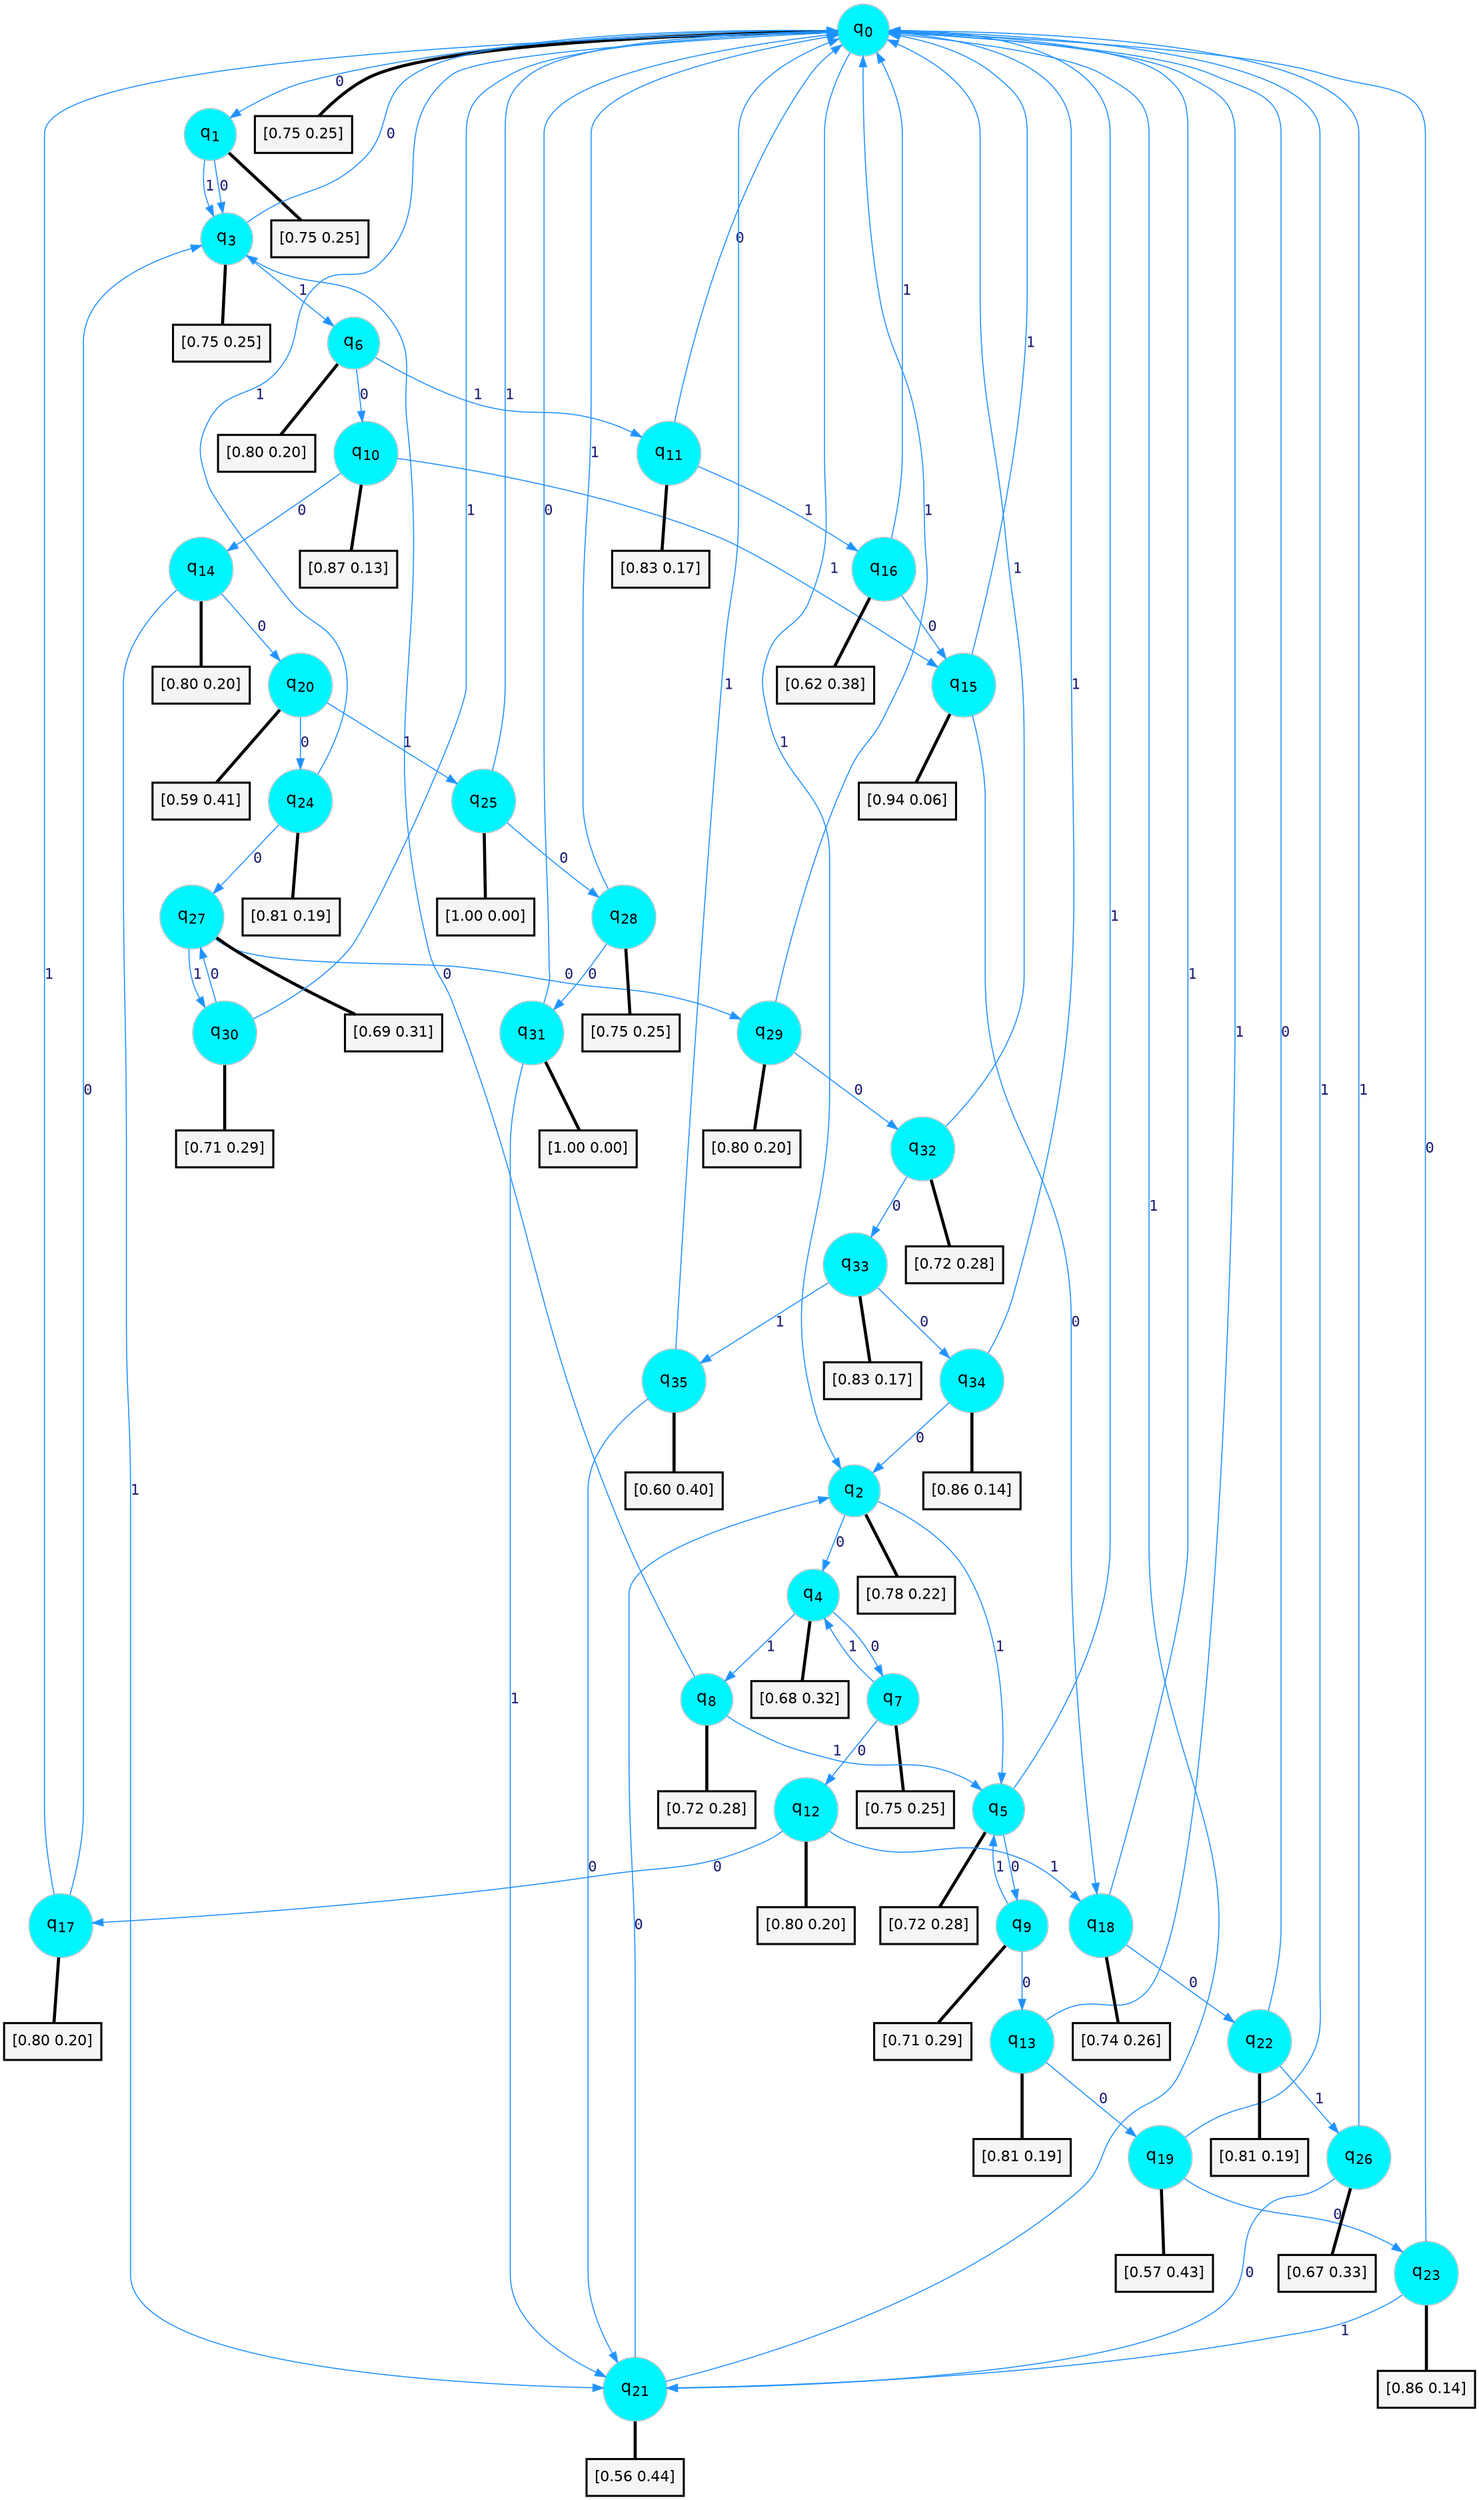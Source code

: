 digraph G {
graph [
bgcolor=transparent, dpi=300, rankdir=TD, size="40,25"];
node [
color=gray, fillcolor=turquoise1, fontcolor=black, fontname=Helvetica, fontsize=16, fontweight=bold, shape=circle, style=filled];
edge [
arrowsize=1, color=dodgerblue1, fontcolor=midnightblue, fontname=courier, fontweight=bold, penwidth=1, style=solid, weight=20];
0[label=<q<SUB>0</SUB>>];
1[label=<q<SUB>1</SUB>>];
2[label=<q<SUB>2</SUB>>];
3[label=<q<SUB>3</SUB>>];
4[label=<q<SUB>4</SUB>>];
5[label=<q<SUB>5</SUB>>];
6[label=<q<SUB>6</SUB>>];
7[label=<q<SUB>7</SUB>>];
8[label=<q<SUB>8</SUB>>];
9[label=<q<SUB>9</SUB>>];
10[label=<q<SUB>10</SUB>>];
11[label=<q<SUB>11</SUB>>];
12[label=<q<SUB>12</SUB>>];
13[label=<q<SUB>13</SUB>>];
14[label=<q<SUB>14</SUB>>];
15[label=<q<SUB>15</SUB>>];
16[label=<q<SUB>16</SUB>>];
17[label=<q<SUB>17</SUB>>];
18[label=<q<SUB>18</SUB>>];
19[label=<q<SUB>19</SUB>>];
20[label=<q<SUB>20</SUB>>];
21[label=<q<SUB>21</SUB>>];
22[label=<q<SUB>22</SUB>>];
23[label=<q<SUB>23</SUB>>];
24[label=<q<SUB>24</SUB>>];
25[label=<q<SUB>25</SUB>>];
26[label=<q<SUB>26</SUB>>];
27[label=<q<SUB>27</SUB>>];
28[label=<q<SUB>28</SUB>>];
29[label=<q<SUB>29</SUB>>];
30[label=<q<SUB>30</SUB>>];
31[label=<q<SUB>31</SUB>>];
32[label=<q<SUB>32</SUB>>];
33[label=<q<SUB>33</SUB>>];
34[label=<q<SUB>34</SUB>>];
35[label=<q<SUB>35</SUB>>];
36[label="[0.75 0.25]", shape=box,fontcolor=black, fontname=Helvetica, fontsize=14, penwidth=2, fillcolor=whitesmoke,color=black];
37[label="[0.75 0.25]", shape=box,fontcolor=black, fontname=Helvetica, fontsize=14, penwidth=2, fillcolor=whitesmoke,color=black];
38[label="[0.78 0.22]", shape=box,fontcolor=black, fontname=Helvetica, fontsize=14, penwidth=2, fillcolor=whitesmoke,color=black];
39[label="[0.75 0.25]", shape=box,fontcolor=black, fontname=Helvetica, fontsize=14, penwidth=2, fillcolor=whitesmoke,color=black];
40[label="[0.68 0.32]", shape=box,fontcolor=black, fontname=Helvetica, fontsize=14, penwidth=2, fillcolor=whitesmoke,color=black];
41[label="[0.72 0.28]", shape=box,fontcolor=black, fontname=Helvetica, fontsize=14, penwidth=2, fillcolor=whitesmoke,color=black];
42[label="[0.80 0.20]", shape=box,fontcolor=black, fontname=Helvetica, fontsize=14, penwidth=2, fillcolor=whitesmoke,color=black];
43[label="[0.75 0.25]", shape=box,fontcolor=black, fontname=Helvetica, fontsize=14, penwidth=2, fillcolor=whitesmoke,color=black];
44[label="[0.72 0.28]", shape=box,fontcolor=black, fontname=Helvetica, fontsize=14, penwidth=2, fillcolor=whitesmoke,color=black];
45[label="[0.71 0.29]", shape=box,fontcolor=black, fontname=Helvetica, fontsize=14, penwidth=2, fillcolor=whitesmoke,color=black];
46[label="[0.87 0.13]", shape=box,fontcolor=black, fontname=Helvetica, fontsize=14, penwidth=2, fillcolor=whitesmoke,color=black];
47[label="[0.83 0.17]", shape=box,fontcolor=black, fontname=Helvetica, fontsize=14, penwidth=2, fillcolor=whitesmoke,color=black];
48[label="[0.80 0.20]", shape=box,fontcolor=black, fontname=Helvetica, fontsize=14, penwidth=2, fillcolor=whitesmoke,color=black];
49[label="[0.81 0.19]", shape=box,fontcolor=black, fontname=Helvetica, fontsize=14, penwidth=2, fillcolor=whitesmoke,color=black];
50[label="[0.80 0.20]", shape=box,fontcolor=black, fontname=Helvetica, fontsize=14, penwidth=2, fillcolor=whitesmoke,color=black];
51[label="[0.94 0.06]", shape=box,fontcolor=black, fontname=Helvetica, fontsize=14, penwidth=2, fillcolor=whitesmoke,color=black];
52[label="[0.62 0.38]", shape=box,fontcolor=black, fontname=Helvetica, fontsize=14, penwidth=2, fillcolor=whitesmoke,color=black];
53[label="[0.80 0.20]", shape=box,fontcolor=black, fontname=Helvetica, fontsize=14, penwidth=2, fillcolor=whitesmoke,color=black];
54[label="[0.74 0.26]", shape=box,fontcolor=black, fontname=Helvetica, fontsize=14, penwidth=2, fillcolor=whitesmoke,color=black];
55[label="[0.57 0.43]", shape=box,fontcolor=black, fontname=Helvetica, fontsize=14, penwidth=2, fillcolor=whitesmoke,color=black];
56[label="[0.59 0.41]", shape=box,fontcolor=black, fontname=Helvetica, fontsize=14, penwidth=2, fillcolor=whitesmoke,color=black];
57[label="[0.56 0.44]", shape=box,fontcolor=black, fontname=Helvetica, fontsize=14, penwidth=2, fillcolor=whitesmoke,color=black];
58[label="[0.81 0.19]", shape=box,fontcolor=black, fontname=Helvetica, fontsize=14, penwidth=2, fillcolor=whitesmoke,color=black];
59[label="[0.86 0.14]", shape=box,fontcolor=black, fontname=Helvetica, fontsize=14, penwidth=2, fillcolor=whitesmoke,color=black];
60[label="[0.81 0.19]", shape=box,fontcolor=black, fontname=Helvetica, fontsize=14, penwidth=2, fillcolor=whitesmoke,color=black];
61[label="[1.00 0.00]", shape=box,fontcolor=black, fontname=Helvetica, fontsize=14, penwidth=2, fillcolor=whitesmoke,color=black];
62[label="[0.67 0.33]", shape=box,fontcolor=black, fontname=Helvetica, fontsize=14, penwidth=2, fillcolor=whitesmoke,color=black];
63[label="[0.69 0.31]", shape=box,fontcolor=black, fontname=Helvetica, fontsize=14, penwidth=2, fillcolor=whitesmoke,color=black];
64[label="[0.75 0.25]", shape=box,fontcolor=black, fontname=Helvetica, fontsize=14, penwidth=2, fillcolor=whitesmoke,color=black];
65[label="[0.80 0.20]", shape=box,fontcolor=black, fontname=Helvetica, fontsize=14, penwidth=2, fillcolor=whitesmoke,color=black];
66[label="[0.71 0.29]", shape=box,fontcolor=black, fontname=Helvetica, fontsize=14, penwidth=2, fillcolor=whitesmoke,color=black];
67[label="[1.00 0.00]", shape=box,fontcolor=black, fontname=Helvetica, fontsize=14, penwidth=2, fillcolor=whitesmoke,color=black];
68[label="[0.72 0.28]", shape=box,fontcolor=black, fontname=Helvetica, fontsize=14, penwidth=2, fillcolor=whitesmoke,color=black];
69[label="[0.83 0.17]", shape=box,fontcolor=black, fontname=Helvetica, fontsize=14, penwidth=2, fillcolor=whitesmoke,color=black];
70[label="[0.86 0.14]", shape=box,fontcolor=black, fontname=Helvetica, fontsize=14, penwidth=2, fillcolor=whitesmoke,color=black];
71[label="[0.60 0.40]", shape=box,fontcolor=black, fontname=Helvetica, fontsize=14, penwidth=2, fillcolor=whitesmoke,color=black];
0->1 [label=0];
0->2 [label=1];
0->36 [arrowhead=none, penwidth=3,color=black];
1->3 [label=0];
1->3 [label=1];
1->37 [arrowhead=none, penwidth=3,color=black];
2->4 [label=0];
2->5 [label=1];
2->38 [arrowhead=none, penwidth=3,color=black];
3->0 [label=0];
3->6 [label=1];
3->39 [arrowhead=none, penwidth=3,color=black];
4->7 [label=0];
4->8 [label=1];
4->40 [arrowhead=none, penwidth=3,color=black];
5->9 [label=0];
5->0 [label=1];
5->41 [arrowhead=none, penwidth=3,color=black];
6->10 [label=0];
6->11 [label=1];
6->42 [arrowhead=none, penwidth=3,color=black];
7->12 [label=0];
7->4 [label=1];
7->43 [arrowhead=none, penwidth=3,color=black];
8->3 [label=0];
8->5 [label=1];
8->44 [arrowhead=none, penwidth=3,color=black];
9->13 [label=0];
9->5 [label=1];
9->45 [arrowhead=none, penwidth=3,color=black];
10->14 [label=0];
10->15 [label=1];
10->46 [arrowhead=none, penwidth=3,color=black];
11->0 [label=0];
11->16 [label=1];
11->47 [arrowhead=none, penwidth=3,color=black];
12->17 [label=0];
12->18 [label=1];
12->48 [arrowhead=none, penwidth=3,color=black];
13->19 [label=0];
13->0 [label=1];
13->49 [arrowhead=none, penwidth=3,color=black];
14->20 [label=0];
14->21 [label=1];
14->50 [arrowhead=none, penwidth=3,color=black];
15->18 [label=0];
15->0 [label=1];
15->51 [arrowhead=none, penwidth=3,color=black];
16->15 [label=0];
16->0 [label=1];
16->52 [arrowhead=none, penwidth=3,color=black];
17->3 [label=0];
17->0 [label=1];
17->53 [arrowhead=none, penwidth=3,color=black];
18->22 [label=0];
18->0 [label=1];
18->54 [arrowhead=none, penwidth=3,color=black];
19->23 [label=0];
19->0 [label=1];
19->55 [arrowhead=none, penwidth=3,color=black];
20->24 [label=0];
20->25 [label=1];
20->56 [arrowhead=none, penwidth=3,color=black];
21->2 [label=0];
21->0 [label=1];
21->57 [arrowhead=none, penwidth=3,color=black];
22->0 [label=0];
22->26 [label=1];
22->58 [arrowhead=none, penwidth=3,color=black];
23->0 [label=0];
23->21 [label=1];
23->59 [arrowhead=none, penwidth=3,color=black];
24->27 [label=0];
24->0 [label=1];
24->60 [arrowhead=none, penwidth=3,color=black];
25->28 [label=0];
25->0 [label=1];
25->61 [arrowhead=none, penwidth=3,color=black];
26->21 [label=0];
26->0 [label=1];
26->62 [arrowhead=none, penwidth=3,color=black];
27->29 [label=0];
27->30 [label=1];
27->63 [arrowhead=none, penwidth=3,color=black];
28->31 [label=0];
28->0 [label=1];
28->64 [arrowhead=none, penwidth=3,color=black];
29->32 [label=0];
29->0 [label=1];
29->65 [arrowhead=none, penwidth=3,color=black];
30->27 [label=0];
30->0 [label=1];
30->66 [arrowhead=none, penwidth=3,color=black];
31->0 [label=0];
31->21 [label=1];
31->67 [arrowhead=none, penwidth=3,color=black];
32->33 [label=0];
32->0 [label=1];
32->68 [arrowhead=none, penwidth=3,color=black];
33->34 [label=0];
33->35 [label=1];
33->69 [arrowhead=none, penwidth=3,color=black];
34->2 [label=0];
34->0 [label=1];
34->70 [arrowhead=none, penwidth=3,color=black];
35->21 [label=0];
35->0 [label=1];
35->71 [arrowhead=none, penwidth=3,color=black];
}
